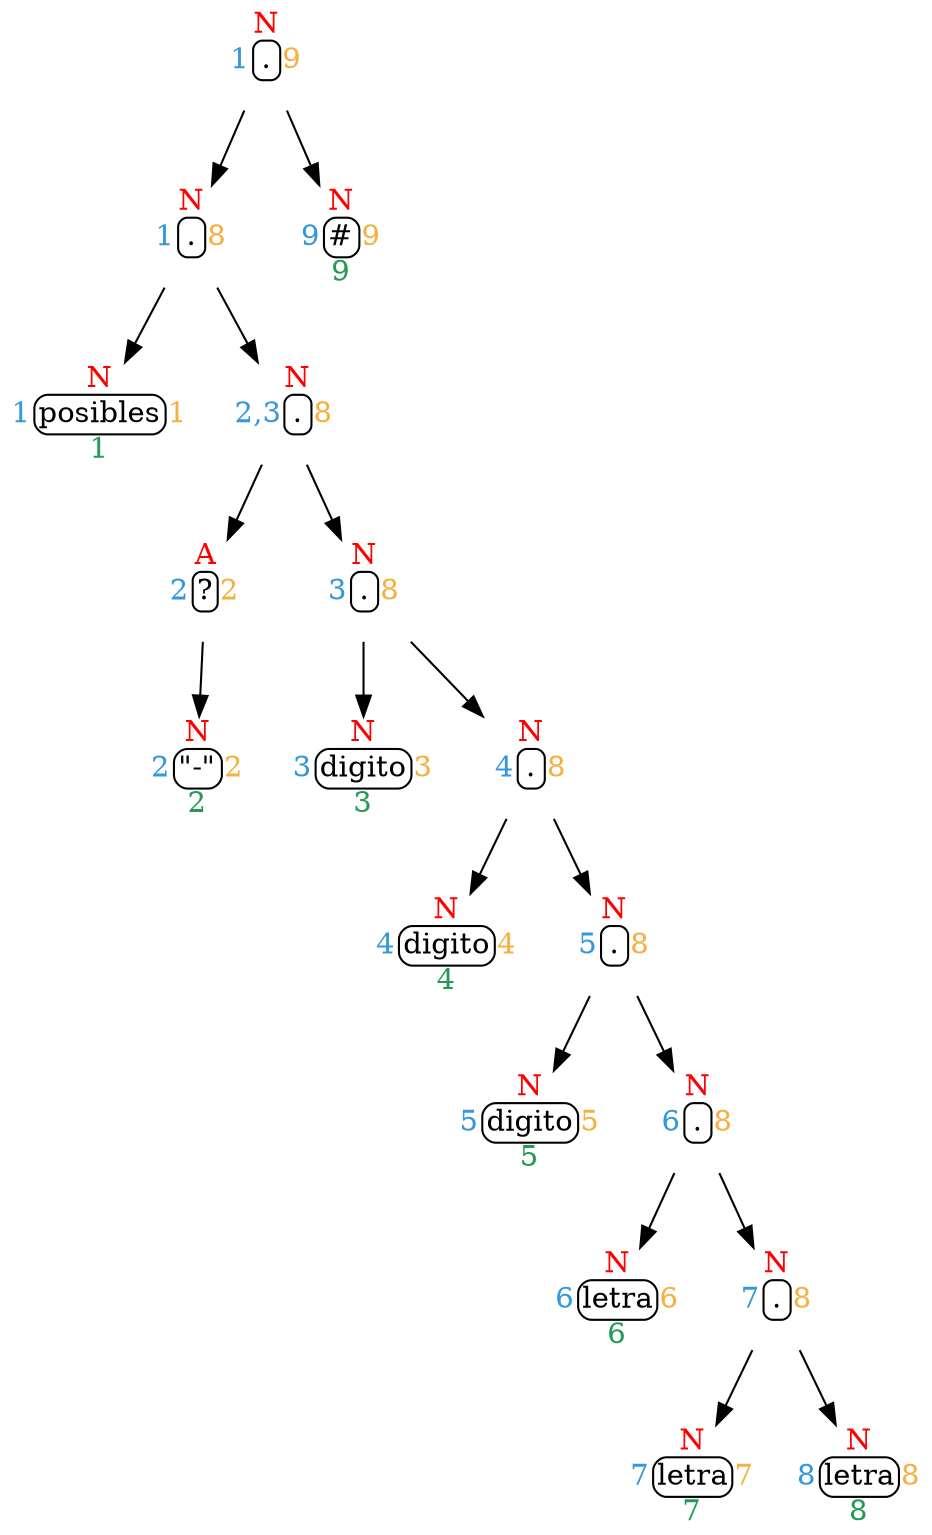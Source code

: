 digraph afd {
rankdir=TD;
"1000"[shape=none, margin=0, label=<<TABLE BORDER="0" CELLBORDER="0" CELLSPACING="0" CELLPADDING="1" weight='bold'>
<TR><TD ROWSPAN="3"><FONT COLOR="#3498DB">1</FONT></TD>
<TD CELLPADDING="0"><FONT COLOR="red">N</FONT></TD>
<TD ROWSPAN="3"><FONT COLOR="#F5B041">9</FONT></TD></TR>
<TR><TD style="rounded" BORDER="1">.</TD></TR>
<TR><TD CELLPADDING="0"><FONT COLOR="#239B56"> </FONT></TD></TR>
</TABLE>>];
"16"[shape=none, margin=0, label=<<TABLE BORDER="0" CELLBORDER="0" CELLSPACING="0" CELLPADDING="1">
<TR><TD ROWSPAN="3"><FONT COLOR="#3498DB">1</FONT></TD>
<TD CELLPADDING="0"><FONT COLOR="red">N</FONT></TD>
<TD ROWSPAN="3"><FONT COLOR="#F5B041">8</FONT></TD></TR>
<TR><TD style="rounded" BORDER="1">.</TD></TR>
<TR><TD CELLPADDING="0"><FONT COLOR="#239B56"> </FONT></TD></TR>
</TABLE>>];
"1000"->"16"
"#"[shape=none, margin=0, label=<<TABLE BORDER="0" CELLBORDER="0" CELLSPACING="0" CELLPADDING="1">
<TR><TD ROWSPAN="3"><FONT COLOR="#3498DB">9</FONT></TD>
<TD CELLPADDING="0"><FONT COLOR="red">N</FONT></TD>
<TD ROWSPAN="3"><FONT COLOR="#F5B041">9</FONT></TD></TR>
<TR><TD style="rounded" BORDER="1">#</TD></TR>
<TR><TD CELLPADDING="0"><FONT COLOR="#239B56">9</FONT></TD></TR>
</TABLE>>];
"1000"->"#"
"16"[shape=none, margin=0, label=<<TABLE BORDER="0" CELLBORDER="0" CELLSPACING="0" CELLPADDING="1" weight='bold'>
<TR><TD ROWSPAN="3"><FONT COLOR="#3498DB">1</FONT></TD>
<TD CELLPADDING="0"><FONT COLOR="red">N</FONT></TD>
<TD ROWSPAN="3"><FONT COLOR="#F5B041">8</FONT></TD></TR>
<TR><TD style="rounded" BORDER="1">.</TD></TR>
<TR><TD CELLPADDING="0"><FONT COLOR="#239B56"> </FONT></TD></TR>
</TABLE>>];
"1"[shape=none, margin=0, label=<<TABLE BORDER="0" CELLBORDER="0" CELLSPACING="0" CELLPADDING="1">
<TR><TD ROWSPAN="3"><FONT COLOR="#3498DB">1</FONT></TD>
<TD CELLPADDING="0"><FONT COLOR="red">N</FONT></TD>
<TD ROWSPAN="3"><FONT COLOR="#F5B041">1</FONT></TD></TR>
<TR><TD style="rounded" BORDER="1">posibles</TD></TR>
<TR><TD CELLPADDING="0"><FONT COLOR="#239B56">1</FONT></TD></TR>
</TABLE>>];
"16"->"1"
"15"[shape=none, margin=0, label=<<TABLE BORDER="0" CELLBORDER="0" CELLSPACING="0" CELLPADDING="1">
<TR><TD ROWSPAN="3"><FONT COLOR="#3498DB">2,3</FONT></TD>
<TD CELLPADDING="0"><FONT COLOR="red">N</FONT></TD>
<TD ROWSPAN="3"><FONT COLOR="#F5B041">8</FONT></TD></TR>
<TR><TD style="rounded" BORDER="1">.</TD></TR>
<TR><TD CELLPADDING="0"><FONT COLOR="#239B56"></FONT></TD></TR>
</TABLE>>];
"16"->"15"
"1"[shape=none, margin=0, label=<<TABLE BORDER="0" CELLBORDER="0" CELLSPACING="0" CELLPADDING="1" weight='bold'>
<TR><TD ROWSPAN="3"><FONT COLOR="#3498DB">1</FONT></TD>
<TD CELLPADDING="0"><FONT COLOR="red">N</FONT></TD>
<TD ROWSPAN="3"><FONT COLOR="#F5B041">1</FONT></TD></TR>
<TR><TD style="rounded" BORDER="1">posibles</TD></TR>
<TR><TD CELLPADDING="0"><FONT COLOR="#239B56">1</FONT></TD></TR>
</TABLE>>];
"15"[shape=none, margin=0, label=<<TABLE BORDER="0" CELLBORDER="0" CELLSPACING="0" CELLPADDING="1" weight='bold'>
<TR><TD ROWSPAN="3"><FONT COLOR="#3498DB">2,3</FONT></TD>
<TD CELLPADDING="0"><FONT COLOR="red">N</FONT></TD>
<TD ROWSPAN="3"><FONT COLOR="#F5B041">8</FONT></TD></TR>
<TR><TD style="rounded" BORDER="1">.</TD></TR>
<TR><TD CELLPADDING="0"><FONT COLOR="#239B56"> </FONT></TD></TR>
</TABLE>>];
"3"[shape=none, margin=0, label=<<TABLE BORDER="0" CELLBORDER="0" CELLSPACING="0" CELLPADDING="1">
<TR><TD ROWSPAN="3"><FONT COLOR="#3498DB">2</FONT></TD>
<TD CELLPADDING="0"><FONT COLOR="red">A</FONT></TD>
<TD ROWSPAN="3"><FONT COLOR="#F5B041">2</FONT></TD></TR>
<TR><TD style="rounded" BORDER="1">?</TD></TR>
<TR><TD CELLPADDING="0"><FONT COLOR="#239B56"> </FONT></TD></TR>
</TABLE>>];
"15"->"3"
"14"[shape=none, margin=0, label=<<TABLE BORDER="0" CELLBORDER="0" CELLSPACING="0" CELLPADDING="1">
<TR><TD ROWSPAN="3"><FONT COLOR="#3498DB">3</FONT></TD>
<TD CELLPADDING="0"><FONT COLOR="red">N</FONT></TD>
<TD ROWSPAN="3"><FONT COLOR="#F5B041">8</FONT></TD></TR>
<TR><TD style="rounded" BORDER="1">.</TD></TR>
<TR><TD CELLPADDING="0"><FONT COLOR="#239B56"></FONT></TD></TR>
</TABLE>>];
"15"->"14"
"3"[shape=none, margin=0, label=<<TABLE BORDER="0" CELLBORDER="0" CELLSPACING="0" CELLPADDING="1" weight='bold'>
<TR><TD ROWSPAN="3"><FONT COLOR="#3498DB">2</FONT></TD>
<TD CELLPADDING="0"><FONT COLOR="red">A</FONT></TD>
<TD ROWSPAN="3"><FONT COLOR="#F5B041">2</FONT></TD></TR>
<TR><TD style="rounded" BORDER="1">?</TD></TR>
<TR><TD CELLPADDING="0"><FONT COLOR="#239B56"> </FONT></TD></TR>
</TABLE>>];
"2"[shape=none, margin=0, label=<<TABLE BORDER="0" CELLBORDER="0" CELLSPACING="0" CELLPADDING="1">
<TR><TD ROWSPAN="3"><FONT COLOR="#3498DB">2</FONT></TD>
<TD CELLPADDING="0"><FONT COLOR="red">N</FONT></TD>
<TD ROWSPAN="3"><FONT COLOR="#F5B041">2</FONT></TD></TR>
<TR><TD style="rounded" BORDER="1">"-"</TD></TR>
<TR><TD CELLPADDING="0"><FONT COLOR="#239B56">2</FONT></TD></TR>
</TABLE>>];
"3"->"2"
"2"[shape=none, margin=0, label=<<TABLE BORDER="0" CELLBORDER="0" CELLSPACING="0" CELLPADDING="1" weight='bold'>
<TR><TD ROWSPAN="3"><FONT COLOR="#3498DB">2</FONT></TD>
<TD CELLPADDING="0"><FONT COLOR="red">N</FONT></TD>
<TD ROWSPAN="3"><FONT COLOR="#F5B041">2</FONT></TD></TR>
<TR><TD style="rounded" BORDER="1">"-"</TD></TR>
<TR><TD CELLPADDING="0"><FONT COLOR="#239B56">2</FONT></TD></TR>
</TABLE>>];
"14"[shape=none, margin=0, label=<<TABLE BORDER="0" CELLBORDER="0" CELLSPACING="0" CELLPADDING="1" weight='bold'>
<TR><TD ROWSPAN="3"><FONT COLOR="#3498DB">3</FONT></TD>
<TD CELLPADDING="0"><FONT COLOR="red">N</FONT></TD>
<TD ROWSPAN="3"><FONT COLOR="#F5B041">8</FONT></TD></TR>
<TR><TD style="rounded" BORDER="1">.</TD></TR>
<TR><TD CELLPADDING="0"><FONT COLOR="#239B56"> </FONT></TD></TR>
</TABLE>>];
"4"[shape=none, margin=0, label=<<TABLE BORDER="0" CELLBORDER="0" CELLSPACING="0" CELLPADDING="1">
<TR><TD ROWSPAN="3"><FONT COLOR="#3498DB">3</FONT></TD>
<TD CELLPADDING="0"><FONT COLOR="red">N</FONT></TD>
<TD ROWSPAN="3"><FONT COLOR="#F5B041">3</FONT></TD></TR>
<TR><TD style="rounded" BORDER="1">digito</TD></TR>
<TR><TD CELLPADDING="0"><FONT COLOR="#239B56">3</FONT></TD></TR>
</TABLE>>];
"14"->"4"
"13"[shape=none, margin=0, label=<<TABLE BORDER="0" CELLBORDER="0" CELLSPACING="0" CELLPADDING="1">
<TR><TD ROWSPAN="3"><FONT COLOR="#3498DB">4</FONT></TD>
<TD CELLPADDING="0"><FONT COLOR="red">N</FONT></TD>
<TD ROWSPAN="3"><FONT COLOR="#F5B041">8</FONT></TD></TR>
<TR><TD style="rounded" BORDER="1">.</TD></TR>
<TR><TD CELLPADDING="0"><FONT COLOR="#239B56"></FONT></TD></TR>
</TABLE>>];
"14"->"13"
"4"[shape=none, margin=0, label=<<TABLE BORDER="0" CELLBORDER="0" CELLSPACING="0" CELLPADDING="1" weight='bold'>
<TR><TD ROWSPAN="3"><FONT COLOR="#3498DB">3</FONT></TD>
<TD CELLPADDING="0"><FONT COLOR="red">N</FONT></TD>
<TD ROWSPAN="3"><FONT COLOR="#F5B041">3</FONT></TD></TR>
<TR><TD style="rounded" BORDER="1">digito</TD></TR>
<TR><TD CELLPADDING="0"><FONT COLOR="#239B56">3</FONT></TD></TR>
</TABLE>>];
"13"[shape=none, margin=0, label=<<TABLE BORDER="0" CELLBORDER="0" CELLSPACING="0" CELLPADDING="1" weight='bold'>
<TR><TD ROWSPAN="3"><FONT COLOR="#3498DB">4</FONT></TD>
<TD CELLPADDING="0"><FONT COLOR="red">N</FONT></TD>
<TD ROWSPAN="3"><FONT COLOR="#F5B041">8</FONT></TD></TR>
<TR><TD style="rounded" BORDER="1">.</TD></TR>
<TR><TD CELLPADDING="0"><FONT COLOR="#239B56"> </FONT></TD></TR>
</TABLE>>];
"5"[shape=none, margin=0, label=<<TABLE BORDER="0" CELLBORDER="0" CELLSPACING="0" CELLPADDING="1">
<TR><TD ROWSPAN="3"><FONT COLOR="#3498DB">4</FONT></TD>
<TD CELLPADDING="0"><FONT COLOR="red">N</FONT></TD>
<TD ROWSPAN="3"><FONT COLOR="#F5B041">4</FONT></TD></TR>
<TR><TD style="rounded" BORDER="1">digito</TD></TR>
<TR><TD CELLPADDING="0"><FONT COLOR="#239B56">4</FONT></TD></TR>
</TABLE>>];
"13"->"5"
"12"[shape=none, margin=0, label=<<TABLE BORDER="0" CELLBORDER="0" CELLSPACING="0" CELLPADDING="1">
<TR><TD ROWSPAN="3"><FONT COLOR="#3498DB">5</FONT></TD>
<TD CELLPADDING="0"><FONT COLOR="red">N</FONT></TD>
<TD ROWSPAN="3"><FONT COLOR="#F5B041">8</FONT></TD></TR>
<TR><TD style="rounded" BORDER="1">.</TD></TR>
<TR><TD CELLPADDING="0"><FONT COLOR="#239B56"></FONT></TD></TR>
</TABLE>>];
"13"->"12"
"5"[shape=none, margin=0, label=<<TABLE BORDER="0" CELLBORDER="0" CELLSPACING="0" CELLPADDING="1" weight='bold'>
<TR><TD ROWSPAN="3"><FONT COLOR="#3498DB">4</FONT></TD>
<TD CELLPADDING="0"><FONT COLOR="red">N</FONT></TD>
<TD ROWSPAN="3"><FONT COLOR="#F5B041">4</FONT></TD></TR>
<TR><TD style="rounded" BORDER="1">digito</TD></TR>
<TR><TD CELLPADDING="0"><FONT COLOR="#239B56">4</FONT></TD></TR>
</TABLE>>];
"12"[shape=none, margin=0, label=<<TABLE BORDER="0" CELLBORDER="0" CELLSPACING="0" CELLPADDING="1" weight='bold'>
<TR><TD ROWSPAN="3"><FONT COLOR="#3498DB">5</FONT></TD>
<TD CELLPADDING="0"><FONT COLOR="red">N</FONT></TD>
<TD ROWSPAN="3"><FONT COLOR="#F5B041">8</FONT></TD></TR>
<TR><TD style="rounded" BORDER="1">.</TD></TR>
<TR><TD CELLPADDING="0"><FONT COLOR="#239B56"> </FONT></TD></TR>
</TABLE>>];
"6"[shape=none, margin=0, label=<<TABLE BORDER="0" CELLBORDER="0" CELLSPACING="0" CELLPADDING="1">
<TR><TD ROWSPAN="3"><FONT COLOR="#3498DB">5</FONT></TD>
<TD CELLPADDING="0"><FONT COLOR="red">N</FONT></TD>
<TD ROWSPAN="3"><FONT COLOR="#F5B041">5</FONT></TD></TR>
<TR><TD style="rounded" BORDER="1">digito</TD></TR>
<TR><TD CELLPADDING="0"><FONT COLOR="#239B56">5</FONT></TD></TR>
</TABLE>>];
"12"->"6"
"11"[shape=none, margin=0, label=<<TABLE BORDER="0" CELLBORDER="0" CELLSPACING="0" CELLPADDING="1">
<TR><TD ROWSPAN="3"><FONT COLOR="#3498DB">6</FONT></TD>
<TD CELLPADDING="0"><FONT COLOR="red">N</FONT></TD>
<TD ROWSPAN="3"><FONT COLOR="#F5B041">8</FONT></TD></TR>
<TR><TD style="rounded" BORDER="1">.</TD></TR>
<TR><TD CELLPADDING="0"><FONT COLOR="#239B56"></FONT></TD></TR>
</TABLE>>];
"12"->"11"
"6"[shape=none, margin=0, label=<<TABLE BORDER="0" CELLBORDER="0" CELLSPACING="0" CELLPADDING="1" weight='bold'>
<TR><TD ROWSPAN="3"><FONT COLOR="#3498DB">5</FONT></TD>
<TD CELLPADDING="0"><FONT COLOR="red">N</FONT></TD>
<TD ROWSPAN="3"><FONT COLOR="#F5B041">5</FONT></TD></TR>
<TR><TD style="rounded" BORDER="1">digito</TD></TR>
<TR><TD CELLPADDING="0"><FONT COLOR="#239B56">5</FONT></TD></TR>
</TABLE>>];
"11"[shape=none, margin=0, label=<<TABLE BORDER="0" CELLBORDER="0" CELLSPACING="0" CELLPADDING="1" weight='bold'>
<TR><TD ROWSPAN="3"><FONT COLOR="#3498DB">6</FONT></TD>
<TD CELLPADDING="0"><FONT COLOR="red">N</FONT></TD>
<TD ROWSPAN="3"><FONT COLOR="#F5B041">8</FONT></TD></TR>
<TR><TD style="rounded" BORDER="1">.</TD></TR>
<TR><TD CELLPADDING="0"><FONT COLOR="#239B56"> </FONT></TD></TR>
</TABLE>>];
"7"[shape=none, margin=0, label=<<TABLE BORDER="0" CELLBORDER="0" CELLSPACING="0" CELLPADDING="1">
<TR><TD ROWSPAN="3"><FONT COLOR="#3498DB">6</FONT></TD>
<TD CELLPADDING="0"><FONT COLOR="red">N</FONT></TD>
<TD ROWSPAN="3"><FONT COLOR="#F5B041">6</FONT></TD></TR>
<TR><TD style="rounded" BORDER="1">letra</TD></TR>
<TR><TD CELLPADDING="0"><FONT COLOR="#239B56">6</FONT></TD></TR>
</TABLE>>];
"11"->"7"
"10"[shape=none, margin=0, label=<<TABLE BORDER="0" CELLBORDER="0" CELLSPACING="0" CELLPADDING="1">
<TR><TD ROWSPAN="3"><FONT COLOR="#3498DB">7</FONT></TD>
<TD CELLPADDING="0"><FONT COLOR="red">N</FONT></TD>
<TD ROWSPAN="3"><FONT COLOR="#F5B041">8</FONT></TD></TR>
<TR><TD style="rounded" BORDER="1">.</TD></TR>
<TR><TD CELLPADDING="0"><FONT COLOR="#239B56"></FONT></TD></TR>
</TABLE>>];
"11"->"10"
"7"[shape=none, margin=0, label=<<TABLE BORDER="0" CELLBORDER="0" CELLSPACING="0" CELLPADDING="1" weight='bold'>
<TR><TD ROWSPAN="3"><FONT COLOR="#3498DB">6</FONT></TD>
<TD CELLPADDING="0"><FONT COLOR="red">N</FONT></TD>
<TD ROWSPAN="3"><FONT COLOR="#F5B041">6</FONT></TD></TR>
<TR><TD style="rounded" BORDER="1">letra</TD></TR>
<TR><TD CELLPADDING="0"><FONT COLOR="#239B56">6</FONT></TD></TR>
</TABLE>>];
"10"[shape=none, margin=0, label=<<TABLE BORDER="0" CELLBORDER="0" CELLSPACING="0" CELLPADDING="1" weight='bold'>
<TR><TD ROWSPAN="3"><FONT COLOR="#3498DB">7</FONT></TD>
<TD CELLPADDING="0"><FONT COLOR="red">N</FONT></TD>
<TD ROWSPAN="3"><FONT COLOR="#F5B041">8</FONT></TD></TR>
<TR><TD style="rounded" BORDER="1">.</TD></TR>
<TR><TD CELLPADDING="0"><FONT COLOR="#239B56"> </FONT></TD></TR>
</TABLE>>];
"8"[shape=none, margin=0, label=<<TABLE BORDER="0" CELLBORDER="0" CELLSPACING="0" CELLPADDING="1">
<TR><TD ROWSPAN="3"><FONT COLOR="#3498DB">7</FONT></TD>
<TD CELLPADDING="0"><FONT COLOR="red">N</FONT></TD>
<TD ROWSPAN="3"><FONT COLOR="#F5B041">7</FONT></TD></TR>
<TR><TD style="rounded" BORDER="1">letra</TD></TR>
<TR><TD CELLPADDING="0"><FONT COLOR="#239B56">7</FONT></TD></TR>
</TABLE>>];
"10"->"8"
"9"[shape=none, margin=0, label=<<TABLE BORDER="0" CELLBORDER="0" CELLSPACING="0" CELLPADDING="1">
<TR><TD ROWSPAN="3"><FONT COLOR="#3498DB">8</FONT></TD>
<TD CELLPADDING="0"><FONT COLOR="red">N</FONT></TD>
<TD ROWSPAN="3"><FONT COLOR="#F5B041">8</FONT></TD></TR>
<TR><TD style="rounded" BORDER="1">letra</TD></TR>
<TR><TD CELLPADDING="0"><FONT COLOR="#239B56">8</FONT></TD></TR>
</TABLE>>];
"10"->"9"
"8"[shape=none, margin=0, label=<<TABLE BORDER="0" CELLBORDER="0" CELLSPACING="0" CELLPADDING="1" weight='bold'>
<TR><TD ROWSPAN="3"><FONT COLOR="#3498DB">7</FONT></TD>
<TD CELLPADDING="0"><FONT COLOR="red">N</FONT></TD>
<TD ROWSPAN="3"><FONT COLOR="#F5B041">7</FONT></TD></TR>
<TR><TD style="rounded" BORDER="1">letra</TD></TR>
<TR><TD CELLPADDING="0"><FONT COLOR="#239B56">7</FONT></TD></TR>
</TABLE>>];
"9"[shape=none, margin=0, label=<<TABLE BORDER="0" CELLBORDER="0" CELLSPACING="0" CELLPADDING="1" weight='bold'>
<TR><TD ROWSPAN="3"><FONT COLOR="#3498DB">8</FONT></TD>
<TD CELLPADDING="0"><FONT COLOR="red">N</FONT></TD>
<TD ROWSPAN="3"><FONT COLOR="#F5B041">8</FONT></TD></TR>
<TR><TD style="rounded" BORDER="1">letra</TD></TR>
<TR><TD CELLPADDING="0"><FONT COLOR="#239B56">8</FONT></TD></TR>
</TABLE>>];
"#"[shape=none, margin=0, label=<<TABLE BORDER="0" CELLBORDER="0" CELLSPACING="0" CELLPADDING="1" weight='bold'>
<TR><TD ROWSPAN="3"><FONT COLOR="#3498DB">9</FONT></TD>
<TD CELLPADDING="0"><FONT COLOR="red">N</FONT></TD>
<TD ROWSPAN="3"><FONT COLOR="#F5B041">9</FONT></TD></TR>
<TR><TD style="rounded" BORDER="1">#</TD></TR>
<TR><TD CELLPADDING="0"><FONT COLOR="#239B56">9</FONT></TD></TR>
</TABLE>>];
}